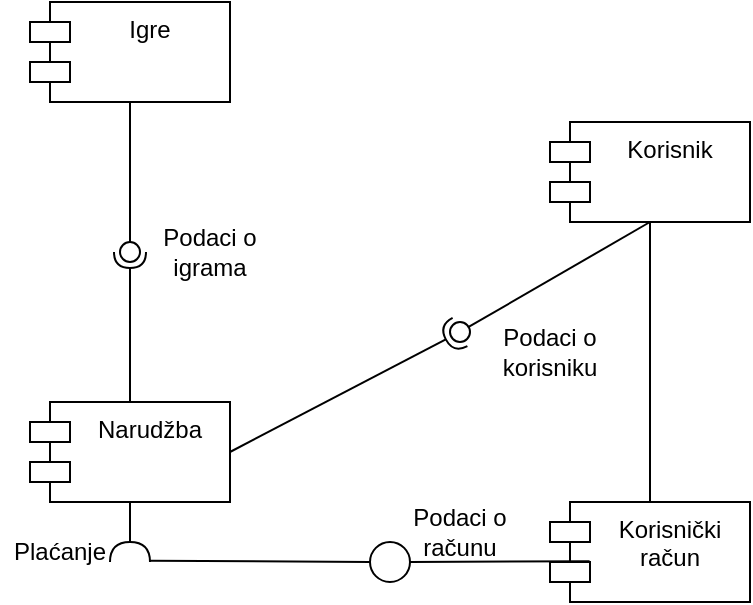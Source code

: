 <mxfile version="21.4.0" type="device">
  <diagram name="Page-1" id="q3ETHVzPrJ-8RFp9RQwR">
    <mxGraphModel dx="1105" dy="616" grid="1" gridSize="10" guides="1" tooltips="1" connect="1" arrows="1" fold="1" page="1" pageScale="1" pageWidth="827" pageHeight="1169" math="0" shadow="0">
      <root>
        <mxCell id="0" />
        <mxCell id="1" parent="0" />
        <mxCell id="_utIk04G8qo2afITZ7b--1" value="Igre&lt;br&gt;" style="shape=module;align=left;spacingLeft=20;align=center;verticalAlign=top;whiteSpace=wrap;html=1;" vertex="1" parent="1">
          <mxGeometry x="100" y="90" width="100" height="50" as="geometry" />
        </mxCell>
        <mxCell id="_utIk04G8qo2afITZ7b--2" value="" style="rounded=0;orthogonalLoop=1;jettySize=auto;html=1;endArrow=none;endFill=0;sketch=0;sourcePerimeterSpacing=0;targetPerimeterSpacing=0;exitX=0.5;exitY=1;exitDx=0;exitDy=0;" edge="1" target="_utIk04G8qo2afITZ7b--4" parent="1" source="_utIk04G8qo2afITZ7b--1">
          <mxGeometry relative="1" as="geometry">
            <mxPoint x="390" y="305" as="sourcePoint" />
          </mxGeometry>
        </mxCell>
        <mxCell id="_utIk04G8qo2afITZ7b--3" value="" style="rounded=0;orthogonalLoop=1;jettySize=auto;html=1;endArrow=halfCircle;endFill=0;entryX=0.5;entryY=0.5;endSize=6;strokeWidth=1;sketch=0;exitX=0.5;exitY=0;exitDx=0;exitDy=0;" edge="1" target="_utIk04G8qo2afITZ7b--4" parent="1" source="_utIk04G8qo2afITZ7b--5">
          <mxGeometry relative="1" as="geometry">
            <mxPoint x="150" y="280" as="sourcePoint" />
          </mxGeometry>
        </mxCell>
        <mxCell id="_utIk04G8qo2afITZ7b--4" value="" style="ellipse;whiteSpace=wrap;html=1;align=center;aspect=fixed;resizable=0;points=[];outlineConnect=0;sketch=0;" vertex="1" parent="1">
          <mxGeometry x="145" y="210" width="10" height="10" as="geometry" />
        </mxCell>
        <mxCell id="_utIk04G8qo2afITZ7b--5" value="Narudžba" style="shape=module;align=left;spacingLeft=20;align=center;verticalAlign=top;whiteSpace=wrap;html=1;" vertex="1" parent="1">
          <mxGeometry x="100" y="290" width="100" height="50" as="geometry" />
        </mxCell>
        <mxCell id="_utIk04G8qo2afITZ7b--6" value="Podaci o igrama" style="text;html=1;strokeColor=none;fillColor=none;align=center;verticalAlign=middle;whiteSpace=wrap;rounded=0;" vertex="1" parent="1">
          <mxGeometry x="160" y="200" width="60" height="30" as="geometry" />
        </mxCell>
        <mxCell id="_utIk04G8qo2afITZ7b--7" value="Korisnik" style="shape=module;align=left;spacingLeft=20;align=center;verticalAlign=top;whiteSpace=wrap;html=1;" vertex="1" parent="1">
          <mxGeometry x="360" y="150" width="100" height="50" as="geometry" />
        </mxCell>
        <mxCell id="_utIk04G8qo2afITZ7b--8" value="" style="rounded=0;orthogonalLoop=1;jettySize=auto;html=1;endArrow=none;endFill=0;sketch=0;sourcePerimeterSpacing=0;targetPerimeterSpacing=0;exitX=0.5;exitY=1;exitDx=0;exitDy=0;" edge="1" target="_utIk04G8qo2afITZ7b--10" parent="1" source="_utIk04G8qo2afITZ7b--7">
          <mxGeometry relative="1" as="geometry">
            <mxPoint x="390" y="305" as="sourcePoint" />
          </mxGeometry>
        </mxCell>
        <mxCell id="_utIk04G8qo2afITZ7b--9" value="" style="rounded=0;orthogonalLoop=1;jettySize=auto;html=1;endArrow=halfCircle;endFill=0;entryX=0.5;entryY=0.5;endSize=6;strokeWidth=1;sketch=0;exitX=1;exitY=0.5;exitDx=0;exitDy=0;" edge="1" target="_utIk04G8qo2afITZ7b--10" parent="1" source="_utIk04G8qo2afITZ7b--5">
          <mxGeometry relative="1" as="geometry">
            <mxPoint x="430" y="305" as="sourcePoint" />
          </mxGeometry>
        </mxCell>
        <mxCell id="_utIk04G8qo2afITZ7b--10" value="" style="ellipse;whiteSpace=wrap;html=1;align=center;aspect=fixed;resizable=0;points=[];outlineConnect=0;sketch=0;" vertex="1" parent="1">
          <mxGeometry x="310" y="250" width="10" height="10" as="geometry" />
        </mxCell>
        <mxCell id="_utIk04G8qo2afITZ7b--11" value="Podaci o korisniku" style="text;html=1;strokeColor=none;fillColor=none;align=center;verticalAlign=middle;whiteSpace=wrap;rounded=0;" vertex="1" parent="1">
          <mxGeometry x="330" y="250" width="60" height="30" as="geometry" />
        </mxCell>
        <mxCell id="_utIk04G8qo2afITZ7b--12" value="Korisnički račun" style="shape=module;align=left;spacingLeft=20;align=center;verticalAlign=top;whiteSpace=wrap;html=1;" vertex="1" parent="1">
          <mxGeometry x="360" y="340" width="100" height="50" as="geometry" />
        </mxCell>
        <mxCell id="_utIk04G8qo2afITZ7b--13" value="" style="endArrow=none;html=1;rounded=0;entryX=0.5;entryY=1;entryDx=0;entryDy=0;exitX=0.5;exitY=0;exitDx=0;exitDy=0;" edge="1" parent="1" source="_utIk04G8qo2afITZ7b--12" target="_utIk04G8qo2afITZ7b--7">
          <mxGeometry width="50" height="50" relative="1" as="geometry">
            <mxPoint x="390" y="330" as="sourcePoint" />
            <mxPoint x="440" y="280" as="targetPoint" />
          </mxGeometry>
        </mxCell>
        <mxCell id="_utIk04G8qo2afITZ7b--14" value="" style="endArrow=none;html=1;rounded=0;exitX=0.5;exitY=1;exitDx=0;exitDy=0;entryX=1;entryY=0.5;entryDx=0;entryDy=0;entryPerimeter=0;" edge="1" parent="1" source="_utIk04G8qo2afITZ7b--5" target="_utIk04G8qo2afITZ7b--15">
          <mxGeometry width="50" height="50" relative="1" as="geometry">
            <mxPoint x="400" y="320" as="sourcePoint" />
            <mxPoint x="150" y="370" as="targetPoint" />
          </mxGeometry>
        </mxCell>
        <mxCell id="_utIk04G8qo2afITZ7b--15" value="" style="shape=requiredInterface;html=1;verticalLabelPosition=bottom;sketch=0;rotation=-90;" vertex="1" parent="1">
          <mxGeometry x="145" y="355" width="10" height="20" as="geometry" />
        </mxCell>
        <mxCell id="_utIk04G8qo2afITZ7b--17" value="" style="endArrow=none;html=1;rounded=0;exitX=0.068;exitY=0.992;exitDx=0;exitDy=0;exitPerimeter=0;" edge="1" parent="1" source="_utIk04G8qo2afITZ7b--15">
          <mxGeometry width="50" height="50" relative="1" as="geometry">
            <mxPoint x="210" y="390" as="sourcePoint" />
            <mxPoint x="270" y="370" as="targetPoint" />
          </mxGeometry>
        </mxCell>
        <mxCell id="_utIk04G8qo2afITZ7b--22" value="" style="ellipse;whiteSpace=wrap;html=1;aspect=fixed;" vertex="1" parent="1">
          <mxGeometry x="270" y="360" width="20" height="20" as="geometry" />
        </mxCell>
        <mxCell id="_utIk04G8qo2afITZ7b--23" value="" style="endArrow=none;html=1;rounded=0;exitX=1;exitY=0.5;exitDx=0;exitDy=0;entryX=0.198;entryY=0.592;entryDx=0;entryDy=0;entryPerimeter=0;" edge="1" parent="1" source="_utIk04G8qo2afITZ7b--22" target="_utIk04G8qo2afITZ7b--12">
          <mxGeometry width="50" height="50" relative="1" as="geometry">
            <mxPoint x="250" y="350" as="sourcePoint" />
            <mxPoint x="300" y="300" as="targetPoint" />
          </mxGeometry>
        </mxCell>
        <mxCell id="_utIk04G8qo2afITZ7b--24" value="Podaci o računu" style="text;html=1;strokeColor=none;fillColor=none;align=center;verticalAlign=middle;whiteSpace=wrap;rounded=0;" vertex="1" parent="1">
          <mxGeometry x="285" y="340" width="60" height="30" as="geometry" />
        </mxCell>
        <mxCell id="_utIk04G8qo2afITZ7b--25" value="Plaćanje" style="text;html=1;strokeColor=none;fillColor=none;align=center;verticalAlign=middle;whiteSpace=wrap;rounded=0;" vertex="1" parent="1">
          <mxGeometry x="85" y="350" width="60" height="30" as="geometry" />
        </mxCell>
      </root>
    </mxGraphModel>
  </diagram>
</mxfile>
